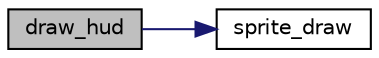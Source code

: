 digraph "draw_hud"
{
 // LATEX_PDF_SIZE
  edge [fontname="Helvetica",fontsize="10",labelfontname="Helvetica",labelfontsize="10"];
  node [fontname="Helvetica",fontsize="10",shape=record];
  rankdir="LR";
  Node1 [label="draw_hud",height=0.2,width=0.4,color="black", fillcolor="grey75", style="filled", fontcolor="black",tooltip="Draws HUD with new values."];
  Node1 -> Node2 [color="midnightblue",fontsize="10",style="solid",fontname="Helvetica"];
  Node2 [label="sprite_draw",height=0.2,width=0.4,color="black", fillcolor="white", style="filled",URL="$group__sprite.html#ga4550eb78c720c0577782e2f8c373b2eb",tooltip="Draws sprite into double buffer."];
}
